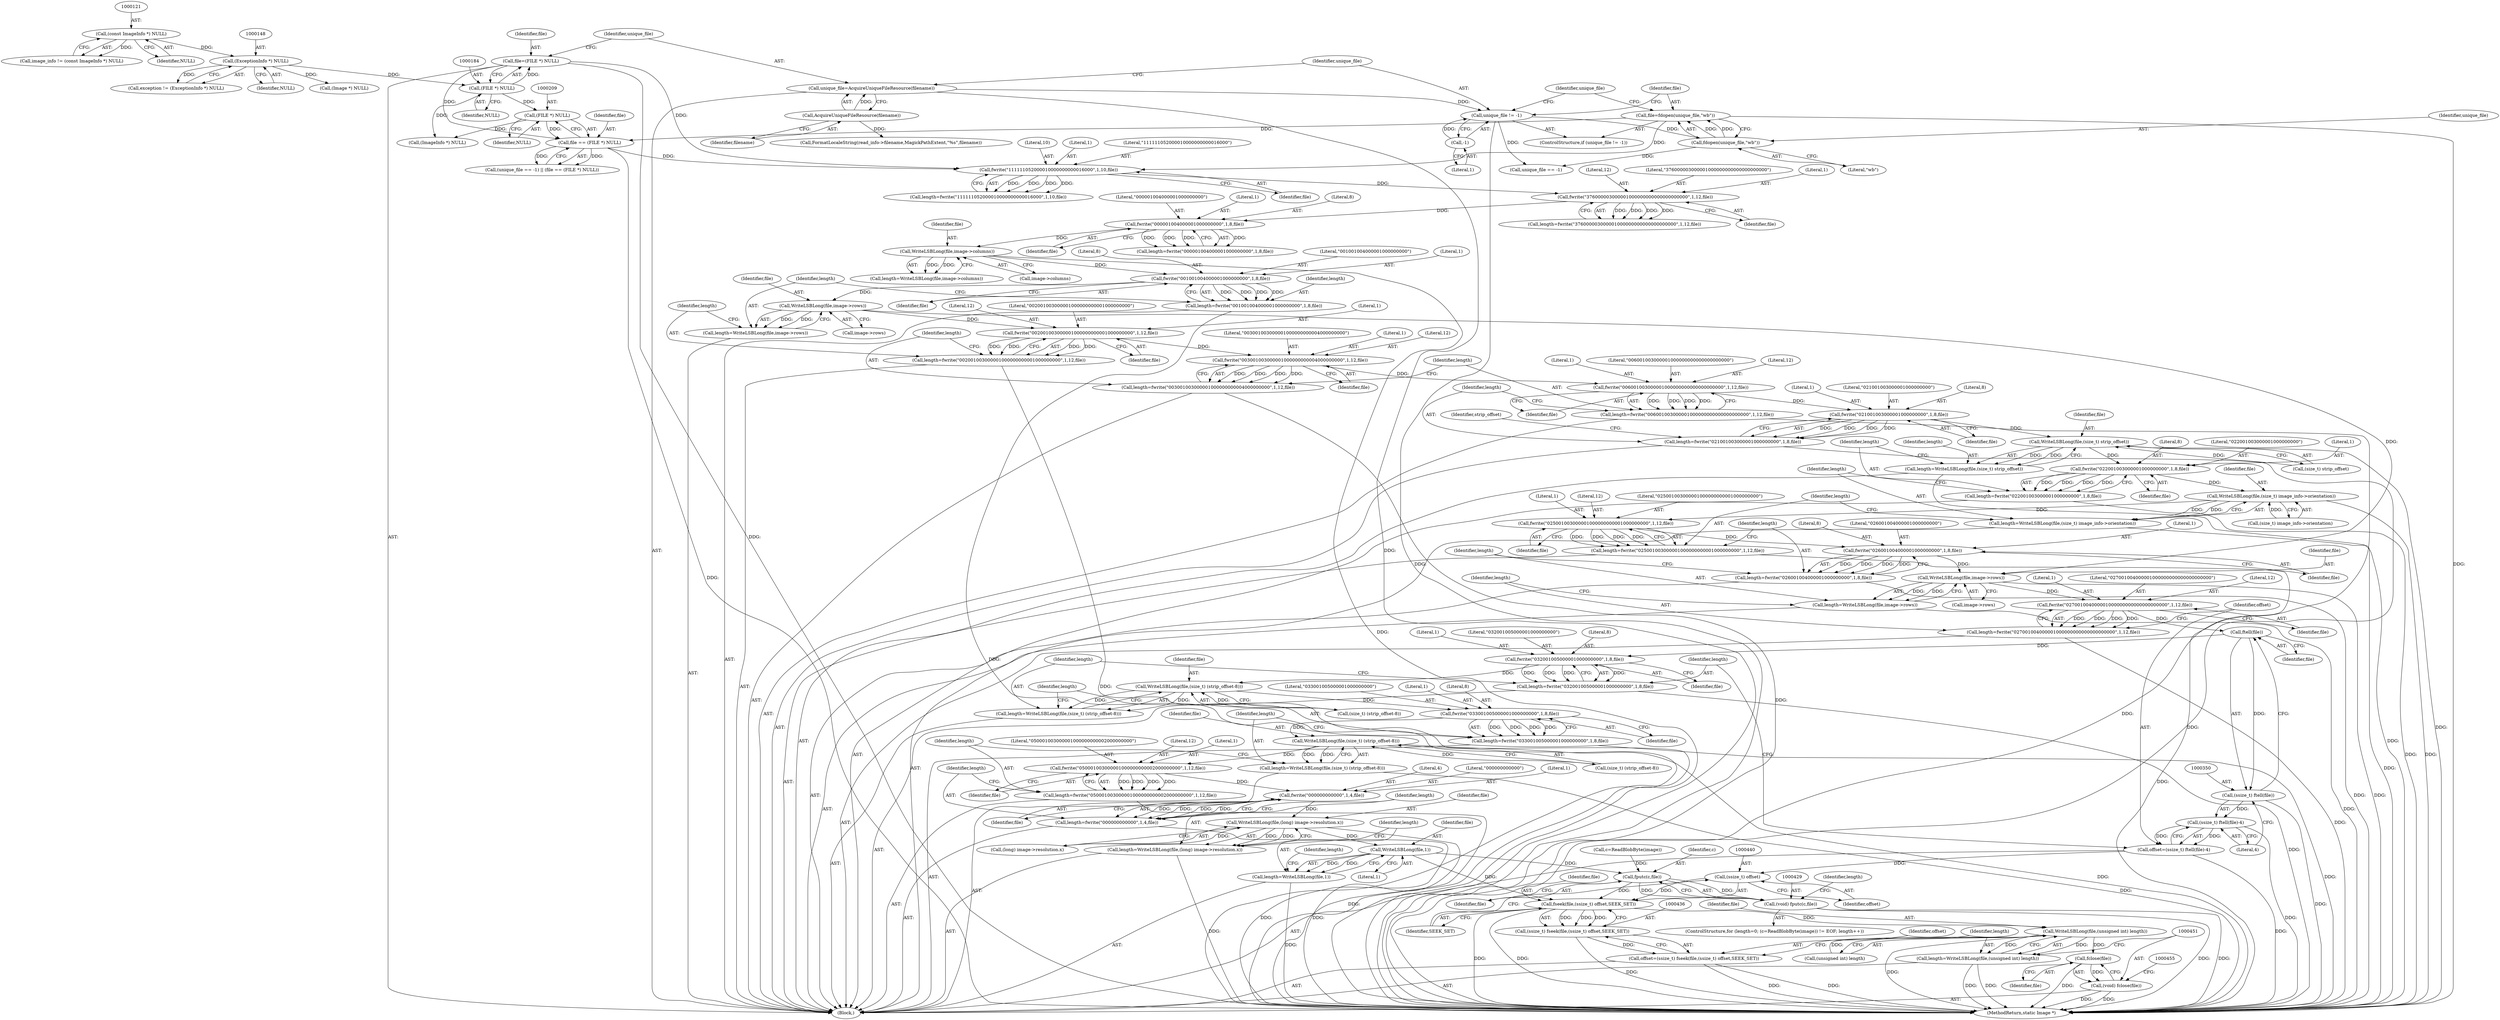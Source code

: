 digraph "0_ImageMagick_4e914bbe371433f0590cefdf3bd5f3a5710069f9@API" {
"1000244" [label="(Call,fwrite(\"\001\001\004\000\001\000\000\000\",1,8,file))"];
"1000237" [label="(Call,WriteLSBLong(file,image->columns))"];
"1000230" [label="(Call,fwrite(\"\000\001\004\000\001\000\000\000\",1,8,file))"];
"1000223" [label="(Call,fwrite(\"\376\000\003\000\001\000\000\000\000\000\000\000\",1,12,file))"];
"1000216" [label="(Call,fwrite(\"\111\111\052\000\010\000\000\000\016\000\",1,10,file))"];
"1000181" [label="(Call,file=(FILE *) NULL)"];
"1000183" [label="(Call,(FILE *) NULL)"];
"1000147" [label="(Call,(ExceptionInfo *) NULL)"];
"1000120" [label="(Call,(const ImageInfo *) NULL)"];
"1000206" [label="(Call,file == (FILE *) NULL)"];
"1000195" [label="(Call,file=fdopen(unique_file,\"wb\"))"];
"1000197" [label="(Call,fdopen(unique_file,\"wb\"))"];
"1000191" [label="(Call,unique_file != -1)"];
"1000186" [label="(Call,unique_file=AcquireUniqueFileResource(filename))"];
"1000188" [label="(Call,AcquireUniqueFileResource(filename))"];
"1000193" [label="(Call,-1)"];
"1000208" [label="(Call,(FILE *) NULL)"];
"1000242" [label="(Call,length=fwrite(\"\001\001\004\000\001\000\000\000\",1,8,file))"];
"1000251" [label="(Call,WriteLSBLong(file,image->rows))"];
"1000249" [label="(Call,length=WriteLSBLong(file,image->rows))"];
"1000258" [label="(Call,fwrite(\"\002\001\003\000\001\000\000\000\001\000\000\000\",1,12,file))"];
"1000256" [label="(Call,length=fwrite(\"\002\001\003\000\001\000\000\000\001\000\000\000\",1,12,file))"];
"1000265" [label="(Call,fwrite(\"\003\001\003\000\001\000\000\000\004\000\000\000\",1,12,file))"];
"1000263" [label="(Call,length=fwrite(\"\003\001\003\000\001\000\000\000\004\000\000\000\",1,12,file))"];
"1000272" [label="(Call,fwrite(\"\006\001\003\000\001\000\000\000\000\000\000\000\",1,12,file))"];
"1000270" [label="(Call,length=fwrite(\"\006\001\003\000\001\000\000\000\000\000\000\000\",1,12,file))"];
"1000279" [label="(Call,fwrite(\"\021\001\003\000\001\000\000\000\",1,8,file))"];
"1000277" [label="(Call,length=fwrite(\"\021\001\003\000\001\000\000\000\",1,8,file))"];
"1000297" [label="(Call,WriteLSBLong(file,(size_t) strip_offset))"];
"1000295" [label="(Call,length=WriteLSBLong(file,(size_t) strip_offset))"];
"1000304" [label="(Call,fwrite(\"\022\001\003\000\001\000\000\000\",1,8,file))"];
"1000302" [label="(Call,length=fwrite(\"\022\001\003\000\001\000\000\000\",1,8,file))"];
"1000311" [label="(Call,WriteLSBLong(file,(size_t) image_info->orientation))"];
"1000309" [label="(Call,length=WriteLSBLong(file,(size_t) image_info->orientation))"];
"1000320" [label="(Call,fwrite(\"\025\001\003\000\001\000\000\000\001\000\000\000\",1,12,file))"];
"1000318" [label="(Call,length=fwrite(\"\025\001\003\000\001\000\000\000\001\000\000\000\",1,12,file))"];
"1000327" [label="(Call,fwrite(\"\026\001\004\000\001\000\000\000\",1,8,file))"];
"1000325" [label="(Call,length=fwrite(\"\026\001\004\000\001\000\000\000\",1,8,file))"];
"1000334" [label="(Call,WriteLSBLong(file,image->rows))"];
"1000332" [label="(Call,length=WriteLSBLong(file,image->rows))"];
"1000341" [label="(Call,fwrite(\"\027\001\004\000\001\000\000\000\000\000\000\000\",1,12,file))"];
"1000339" [label="(Call,length=fwrite(\"\027\001\004\000\001\000\000\000\000\000\000\000\",1,12,file))"];
"1000351" [label="(Call,ftell(file))"];
"1000349" [label="(Call,(ssize_t) ftell(file))"];
"1000348" [label="(Call,(ssize_t) ftell(file)-4)"];
"1000346" [label="(Call,offset=(ssize_t) ftell(file)-4)"];
"1000439" [label="(Call,(ssize_t) offset)"];
"1000437" [label="(Call,fseek(file,(ssize_t) offset,SEEK_SET))"];
"1000435" [label="(Call,(ssize_t) fseek(file,(ssize_t) offset,SEEK_SET))"];
"1000433" [label="(Call,offset=(ssize_t) fseek(file,(ssize_t) offset,SEEK_SET))"];
"1000445" [label="(Call,WriteLSBLong(file,(unsigned int) length))"];
"1000443" [label="(Call,length=WriteLSBLong(file,(unsigned int) length))"];
"1000452" [label="(Call,fclose(file))"];
"1000450" [label="(Call,(void) fclose(file))"];
"1000356" [label="(Call,fwrite(\"\032\001\005\000\001\000\000\000\",1,8,file))"];
"1000354" [label="(Call,length=fwrite(\"\032\001\005\000\001\000\000\000\",1,8,file))"];
"1000363" [label="(Call,WriteLSBLong(file,(size_t) (strip_offset-8)))"];
"1000361" [label="(Call,length=WriteLSBLong(file,(size_t) (strip_offset-8)))"];
"1000372" [label="(Call,fwrite(\"\033\001\005\000\001\000\000\000\",1,8,file))"];
"1000370" [label="(Call,length=fwrite(\"\033\001\005\000\001\000\000\000\",1,8,file))"];
"1000379" [label="(Call,WriteLSBLong(file,(size_t) (strip_offset-8)))"];
"1000377" [label="(Call,length=WriteLSBLong(file,(size_t) (strip_offset-8)))"];
"1000388" [label="(Call,fwrite(\"\050\001\003\000\001\000\000\000\002\000\000\000\",1,12,file))"];
"1000386" [label="(Call,length=fwrite(\"\050\001\003\000\001\000\000\000\002\000\000\000\",1,12,file))"];
"1000395" [label="(Call,fwrite(\"\000\000\000\000\",1,4,file))"];
"1000393" [label="(Call,length=fwrite(\"\000\000\000\000\",1,4,file))"];
"1000402" [label="(Call,WriteLSBLong(file,(long) image->resolution.x))"];
"1000400" [label="(Call,length=WriteLSBLong(file,(long) image->resolution.x))"];
"1000413" [label="(Call,WriteLSBLong(file,1))"];
"1000411" [label="(Call,length=WriteLSBLong(file,1))"];
"1000430" [label="(Call,fputc(c,file))"];
"1000428" [label="(Call,(void) fputc(c,file))"];
"1000231" [label="(Literal,\"\000\001\004\000\001\000\000\000\")"];
"1000242" [label="(Call,length=fwrite(\"\001\001\004\000\001\000\000\000\",1,8,file))"];
"1000226" [label="(Literal,12)"];
"1000232" [label="(Literal,1)"];
"1000339" [label="(Call,length=fwrite(\"\027\001\004\000\001\000\000\000\000\000\000\000\",1,12,file))"];
"1000322" [label="(Literal,1)"];
"1000327" [label="(Call,fwrite(\"\026\001\004\000\001\000\000\000\",1,8,file))"];
"1000342" [label="(Literal,\"\027\001\004\000\001\000\000\000\000\000\000\000\")"];
"1000444" [label="(Identifier,length)"];
"1000450" [label="(Call,(void) fclose(file))"];
"1000434" [label="(Identifier,offset)"];
"1000362" [label="(Identifier,length)"];
"1000191" [label="(Call,unique_file != -1)"];
"1000262" [label="(Identifier,file)"];
"1000319" [label="(Identifier,length)"];
"1000257" [label="(Identifier,length)"];
"1000243" [label="(Identifier,length)"];
"1000331" [label="(Identifier,file)"];
"1000392" [label="(Identifier,file)"];
"1000398" [label="(Literal,4)"];
"1000402" [label="(Call,WriteLSBLong(file,(long) image->resolution.x))"];
"1000298" [label="(Identifier,file)"];
"1000265" [label="(Call,fwrite(\"\003\001\003\000\001\000\000\000\004\000\000\000\",1,12,file))"];
"1000439" [label="(Call,(ssize_t) offset)"];
"1000224" [label="(Literal,\"\376\000\003\000\001\000\000\000\000\000\000\000\")"];
"1000253" [label="(Call,image->rows)"];
"1000270" [label="(Call,length=fwrite(\"\006\001\003\000\001\000\000\000\000\000\000\000\",1,12,file))"];
"1000147" [label="(Call,(ExceptionInfo *) NULL)"];
"1000269" [label="(Identifier,file)"];
"1000318" [label="(Call,length=fwrite(\"\025\001\003\000\001\000\000\000\001\000\000\000\",1,12,file))"];
"1000341" [label="(Call,fwrite(\"\027\001\004\000\001\000\000\000\000\000\000\000\",1,12,file))"];
"1000219" [label="(Literal,10)"];
"1000307" [label="(Literal,8)"];
"1000326" [label="(Identifier,length)"];
"1000336" [label="(Call,image->rows)"];
"1000247" [label="(Literal,8)"];
"1000360" [label="(Identifier,file)"];
"1000282" [label="(Literal,8)"];
"1000361" [label="(Call,length=WriteLSBLong(file,(size_t) (strip_offset-8)))"];
"1000325" [label="(Call,length=fwrite(\"\026\001\004\000\001\000\000\000\",1,8,file))"];
"1000220" [label="(Identifier,file)"];
"1000324" [label="(Identifier,file)"];
"1000379" [label="(Call,WriteLSBLong(file,(size_t) (strip_offset-8)))"];
"1000285" [label="(Identifier,strip_offset)"];
"1000388" [label="(Call,fwrite(\"\050\001\003\000\001\000\000\000\002\000\000\000\",1,12,file))"];
"1000376" [label="(Identifier,file)"];
"1000452" [label="(Call,fclose(file))"];
"1000352" [label="(Identifier,file)"];
"1000442" [label="(Identifier,SEEK_SET)"];
"1000415" [label="(Literal,1)"];
"1000302" [label="(Call,length=fwrite(\"\022\001\003\000\001\000\000\000\",1,8,file))"];
"1000195" [label="(Call,file=fdopen(unique_file,\"wb\"))"];
"1000274" [label="(Literal,1)"];
"1000216" [label="(Call,fwrite(\"\111\111\052\000\010\000\000\000\016\000\",1,10,file))"];
"1000299" [label="(Call,(size_t) strip_offset)"];
"1000309" [label="(Call,length=WriteLSBLong(file,(size_t) image_info->orientation))"];
"1000365" [label="(Call,(size_t) (strip_offset-8))"];
"1000279" [label="(Call,fwrite(\"\021\001\003\000\001\000\000\000\",1,8,file))"];
"1000283" [label="(Identifier,file)"];
"1000438" [label="(Identifier,file)"];
"1000185" [label="(Identifier,NULL)"];
"1000227" [label="(Identifier,file)"];
"1000245" [label="(Literal,\"\001\001\004\000\001\000\000\000\")"];
"1000377" [label="(Call,length=WriteLSBLong(file,(size_t) (strip_offset-8)))"];
"1000181" [label="(Call,file=(FILE *) NULL)"];
"1000399" [label="(Identifier,file)"];
"1000414" [label="(Identifier,file)"];
"1000404" [label="(Call,(long) image->resolution.x)"];
"1000246" [label="(Literal,1)"];
"1000249" [label="(Call,length=WriteLSBLong(file,image->rows))"];
"1000387" [label="(Identifier,length)"];
"1000201" [label="(Call,(unique_file == -1) || (file == (FILE *) NULL))"];
"1000187" [label="(Identifier,unique_file)"];
"1000389" [label="(Literal,\"\050\001\003\000\001\000\000\000\002\000\000\000\")"];
"1000375" [label="(Literal,8)"];
"1000435" [label="(Call,(ssize_t) fseek(file,(ssize_t) offset,SEEK_SET))"];
"1000233" [label="(Literal,8)"];
"1000192" [label="(Identifier,unique_file)"];
"1000244" [label="(Call,fwrite(\"\001\001\004\000\001\000\000\000\",1,8,file))"];
"1000373" [label="(Literal,\"\033\001\005\000\001\000\000\000\")"];
"1000356" [label="(Call,fwrite(\"\032\001\005\000\001\000\000\000\",1,8,file))"];
"1000432" [label="(Identifier,file)"];
"1000106" [label="(Block,)"];
"1000308" [label="(Identifier,file)"];
"1000346" [label="(Call,offset=(ssize_t) ftell(file)-4)"];
"1000276" [label="(Identifier,file)"];
"1000190" [label="(ControlStructure,if (unique_file != -1))"];
"1000261" [label="(Literal,12)"];
"1000202" [label="(Call,unique_file == -1)"];
"1000295" [label="(Call,length=WriteLSBLong(file,(size_t) strip_offset))"];
"1000218" [label="(Literal,1)"];
"1000122" [label="(Identifier,NULL)"];
"1000320" [label="(Call,fwrite(\"\025\001\003\000\001\000\000\000\001\000\000\000\",1,12,file))"];
"1000400" [label="(Call,length=WriteLSBLong(file,(long) image->resolution.x))"];
"1000149" [label="(Identifier,NULL)"];
"1000418" [label="(Identifier,length)"];
"1000210" [label="(Identifier,NULL)"];
"1000182" [label="(Identifier,file)"];
"1000470" [label="(Call,FormatLocaleString(read_info->filename,MagickPathExtent,\"%s\",filename))"];
"1000345" [label="(Identifier,file)"];
"1000335" [label="(Identifier,file)"];
"1000225" [label="(Literal,1)"];
"1000206" [label="(Call,file == (FILE *) NULL)"];
"1000443" [label="(Call,length=WriteLSBLong(file,(unsigned int) length))"];
"1000358" [label="(Literal,1)"];
"1000394" [label="(Identifier,length)"];
"1000372" [label="(Call,fwrite(\"\033\001\005\000\001\000\000\000\",1,8,file))"];
"1000183" [label="(Call,(FILE *) NULL)"];
"1000223" [label="(Call,fwrite(\"\376\000\003\000\001\000\000\000\000\000\000\000\",1,12,file))"];
"1000304" [label="(Call,fwrite(\"\022\001\003\000\001\000\000\000\",1,8,file))"];
"1000266" [label="(Literal,\"\003\001\003\000\001\000\000\000\004\000\000\000\")"];
"1000380" [label="(Identifier,file)"];
"1000263" [label="(Call,length=fwrite(\"\003\001\003\000\001\000\000\000\004\000\000\000\",1,12,file))"];
"1000264" [label="(Identifier,length)"];
"1000281" [label="(Literal,1)"];
"1000329" [label="(Literal,1)"];
"1000278" [label="(Identifier,length)"];
"1000259" [label="(Literal,\"\002\001\003\000\001\000\000\000\001\000\000\000\")"];
"1000332" [label="(Call,length=WriteLSBLong(file,image->rows))"];
"1000411" [label="(Call,length=WriteLSBLong(file,1))"];
"1000340" [label="(Identifier,length)"];
"1000427" [label="(Identifier,length)"];
"1000354" [label="(Call,length=fwrite(\"\032\001\005\000\001\000\000\000\",1,8,file))"];
"1000198" [label="(Identifier,unique_file)"];
"1000447" [label="(Call,(unsigned int) length)"];
"1000311" [label="(Call,WriteLSBLong(file,(size_t) image_info->orientation))"];
"1000214" [label="(Call,length=fwrite(\"\111\111\052\000\010\000\000\000\016\000\",1,10,file))"];
"1000421" [label="(Call,c=ReadBlobByte(image))"];
"1000120" [label="(Call,(const ImageInfo *) NULL)"];
"1000258" [label="(Call,fwrite(\"\002\001\003\000\001\000\000\000\001\000\000\000\",1,12,file))"];
"1000178" [label="(Call,(Image *) NULL)"];
"1000239" [label="(Call,image->columns)"];
"1000186" [label="(Call,unique_file=AcquireUniqueFileResource(filename))"];
"1000305" [label="(Literal,\"\022\001\003\000\001\000\000\000\")"];
"1000401" [label="(Identifier,length)"];
"1000378" [label="(Identifier,length)"];
"1000395" [label="(Call,fwrite(\"\000\000\000\000\",1,4,file))"];
"1000296" [label="(Identifier,length)"];
"1000207" [label="(Identifier,file)"];
"1000260" [label="(Literal,1)"];
"1000197" [label="(Call,fdopen(unique_file,\"wb\"))"];
"1000250" [label="(Identifier,length)"];
"1000273" [label="(Literal,\"\006\001\003\000\001\000\000\000\000\000\000\000\")"];
"1000199" [label="(Literal,\"wb\")"];
"1000348" [label="(Call,(ssize_t) ftell(file)-4)"];
"1000364" [label="(Identifier,file)"];
"1000297" [label="(Call,WriteLSBLong(file,(size_t) strip_offset))"];
"1000351" [label="(Call,ftell(file))"];
"1000437" [label="(Call,fseek(file,(ssize_t) offset,SEEK_SET))"];
"1000267" [label="(Literal,1)"];
"1000357" [label="(Literal,\"\032\001\005\000\001\000\000\000\")"];
"1000393" [label="(Call,length=fwrite(\"\000\000\000\000\",1,4,file))"];
"1000277" [label="(Call,length=fwrite(\"\021\001\003\000\001\000\000\000\",1,8,file))"];
"1000370" [label="(Call,length=fwrite(\"\033\001\005\000\001\000\000\000\",1,8,file))"];
"1000431" [label="(Identifier,c)"];
"1000252" [label="(Identifier,file)"];
"1000323" [label="(Literal,12)"];
"1000347" [label="(Identifier,offset)"];
"1000396" [label="(Literal,\"\000\000\000\000\")"];
"1000374" [label="(Literal,1)"];
"1000446" [label="(Identifier,file)"];
"1000230" [label="(Call,fwrite(\"\000\001\004\000\001\000\000\000\",1,8,file))"];
"1000371" [label="(Identifier,length)"];
"1000234" [label="(Identifier,file)"];
"1000228" [label="(Call,length=fwrite(\"\000\001\004\000\001\000\000\000\",1,8,file))"];
"1000303" [label="(Identifier,length)"];
"1000381" [label="(Call,(size_t) (strip_offset-8))"];
"1000445" [label="(Call,WriteLSBLong(file,(unsigned int) length))"];
"1000312" [label="(Identifier,file)"];
"1000194" [label="(Literal,1)"];
"1000359" [label="(Literal,8)"];
"1000271" [label="(Identifier,length)"];
"1000145" [label="(Call,exception != (ExceptionInfo *) NULL)"];
"1000386" [label="(Call,length=fwrite(\"\050\001\003\000\001\000\000\000\002\000\000\000\",1,12,file))"];
"1000453" [label="(Identifier,file)"];
"1000344" [label="(Literal,12)"];
"1000235" [label="(Call,length=WriteLSBLong(file,image->columns))"];
"1000256" [label="(Call,length=fwrite(\"\002\001\003\000\001\000\000\000\001\000\000\000\",1,12,file))"];
"1000280" [label="(Literal,\"\021\001\003\000\001\000\000\000\")"];
"1000330" [label="(Literal,8)"];
"1000412" [label="(Identifier,length)"];
"1000189" [label="(Identifier,filename)"];
"1000433" [label="(Call,offset=(ssize_t) fseek(file,(ssize_t) offset,SEEK_SET))"];
"1000441" [label="(Identifier,offset)"];
"1000221" [label="(Call,length=fwrite(\"\376\000\003\000\001\000\000\000\000\000\000\000\",1,12,file))"];
"1000306" [label="(Literal,1)"];
"1000313" [label="(Call,(size_t) image_info->orientation)"];
"1000196" [label="(Identifier,file)"];
"1000237" [label="(Call,WriteLSBLong(file,image->columns))"];
"1000272" [label="(Call,fwrite(\"\006\001\003\000\001\000\000\000\000\000\000\000\",1,12,file))"];
"1000527" [label="(MethodReturn,static Image *)"];
"1000391" [label="(Literal,12)"];
"1000217" [label="(Literal,\"\111\111\052\000\010\000\000\000\016\000\")"];
"1000353" [label="(Literal,4)"];
"1000355" [label="(Identifier,length)"];
"1000188" [label="(Call,AcquireUniqueFileResource(filename))"];
"1000333" [label="(Identifier,length)"];
"1000238" [label="(Identifier,file)"];
"1000390" [label="(Literal,1)"];
"1000349" [label="(Call,(ssize_t) ftell(file))"];
"1000416" [label="(ControlStructure,for (length=0; (c=ReadBlobByte(image)) != EOF; length++))"];
"1000248" [label="(Identifier,file)"];
"1000193" [label="(Call,-1)"];
"1000343" [label="(Literal,1)"];
"1000363" [label="(Call,WriteLSBLong(file,(size_t) (strip_offset-8)))"];
"1000208" [label="(Call,(FILE *) NULL)"];
"1000334" [label="(Call,WriteLSBLong(file,image->rows))"];
"1000268" [label="(Literal,12)"];
"1000275" [label="(Literal,12)"];
"1000203" [label="(Identifier,unique_file)"];
"1000251" [label="(Call,WriteLSBLong(file,image->rows))"];
"1000428" [label="(Call,(void) fputc(c,file))"];
"1000397" [label="(Literal,1)"];
"1000328" [label="(Literal,\"\026\001\004\000\001\000\000\000\")"];
"1000403" [label="(Identifier,file)"];
"1000310" [label="(Identifier,length)"];
"1000321" [label="(Literal,\"\025\001\003\000\001\000\000\000\001\000\000\000\")"];
"1000118" [label="(Call,image_info != (const ImageInfo *) NULL)"];
"1000413" [label="(Call,WriteLSBLong(file,1))"];
"1000465" [label="(Call,(ImageInfo *) NULL)"];
"1000430" [label="(Call,fputc(c,file))"];
"1000244" -> "1000242"  [label="AST: "];
"1000244" -> "1000248"  [label="CFG: "];
"1000245" -> "1000244"  [label="AST: "];
"1000246" -> "1000244"  [label="AST: "];
"1000247" -> "1000244"  [label="AST: "];
"1000248" -> "1000244"  [label="AST: "];
"1000242" -> "1000244"  [label="CFG: "];
"1000244" -> "1000242"  [label="DDG: "];
"1000244" -> "1000242"  [label="DDG: "];
"1000244" -> "1000242"  [label="DDG: "];
"1000244" -> "1000242"  [label="DDG: "];
"1000237" -> "1000244"  [label="DDG: "];
"1000244" -> "1000251"  [label="DDG: "];
"1000237" -> "1000235"  [label="AST: "];
"1000237" -> "1000239"  [label="CFG: "];
"1000238" -> "1000237"  [label="AST: "];
"1000239" -> "1000237"  [label="AST: "];
"1000235" -> "1000237"  [label="CFG: "];
"1000237" -> "1000527"  [label="DDG: "];
"1000237" -> "1000235"  [label="DDG: "];
"1000237" -> "1000235"  [label="DDG: "];
"1000230" -> "1000237"  [label="DDG: "];
"1000230" -> "1000228"  [label="AST: "];
"1000230" -> "1000234"  [label="CFG: "];
"1000231" -> "1000230"  [label="AST: "];
"1000232" -> "1000230"  [label="AST: "];
"1000233" -> "1000230"  [label="AST: "];
"1000234" -> "1000230"  [label="AST: "];
"1000228" -> "1000230"  [label="CFG: "];
"1000230" -> "1000228"  [label="DDG: "];
"1000230" -> "1000228"  [label="DDG: "];
"1000230" -> "1000228"  [label="DDG: "];
"1000230" -> "1000228"  [label="DDG: "];
"1000223" -> "1000230"  [label="DDG: "];
"1000223" -> "1000221"  [label="AST: "];
"1000223" -> "1000227"  [label="CFG: "];
"1000224" -> "1000223"  [label="AST: "];
"1000225" -> "1000223"  [label="AST: "];
"1000226" -> "1000223"  [label="AST: "];
"1000227" -> "1000223"  [label="AST: "];
"1000221" -> "1000223"  [label="CFG: "];
"1000223" -> "1000221"  [label="DDG: "];
"1000223" -> "1000221"  [label="DDG: "];
"1000223" -> "1000221"  [label="DDG: "];
"1000223" -> "1000221"  [label="DDG: "];
"1000216" -> "1000223"  [label="DDG: "];
"1000216" -> "1000214"  [label="AST: "];
"1000216" -> "1000220"  [label="CFG: "];
"1000217" -> "1000216"  [label="AST: "];
"1000218" -> "1000216"  [label="AST: "];
"1000219" -> "1000216"  [label="AST: "];
"1000220" -> "1000216"  [label="AST: "];
"1000214" -> "1000216"  [label="CFG: "];
"1000216" -> "1000214"  [label="DDG: "];
"1000216" -> "1000214"  [label="DDG: "];
"1000216" -> "1000214"  [label="DDG: "];
"1000216" -> "1000214"  [label="DDG: "];
"1000181" -> "1000216"  [label="DDG: "];
"1000206" -> "1000216"  [label="DDG: "];
"1000195" -> "1000216"  [label="DDG: "];
"1000181" -> "1000106"  [label="AST: "];
"1000181" -> "1000183"  [label="CFG: "];
"1000182" -> "1000181"  [label="AST: "];
"1000183" -> "1000181"  [label="AST: "];
"1000187" -> "1000181"  [label="CFG: "];
"1000181" -> "1000527"  [label="DDG: "];
"1000183" -> "1000181"  [label="DDG: "];
"1000181" -> "1000206"  [label="DDG: "];
"1000183" -> "1000185"  [label="CFG: "];
"1000184" -> "1000183"  [label="AST: "];
"1000185" -> "1000183"  [label="AST: "];
"1000147" -> "1000183"  [label="DDG: "];
"1000183" -> "1000208"  [label="DDG: "];
"1000183" -> "1000465"  [label="DDG: "];
"1000147" -> "1000145"  [label="AST: "];
"1000147" -> "1000149"  [label="CFG: "];
"1000148" -> "1000147"  [label="AST: "];
"1000149" -> "1000147"  [label="AST: "];
"1000145" -> "1000147"  [label="CFG: "];
"1000147" -> "1000145"  [label="DDG: "];
"1000120" -> "1000147"  [label="DDG: "];
"1000147" -> "1000178"  [label="DDG: "];
"1000120" -> "1000118"  [label="AST: "];
"1000120" -> "1000122"  [label="CFG: "];
"1000121" -> "1000120"  [label="AST: "];
"1000122" -> "1000120"  [label="AST: "];
"1000118" -> "1000120"  [label="CFG: "];
"1000120" -> "1000118"  [label="DDG: "];
"1000206" -> "1000201"  [label="AST: "];
"1000206" -> "1000208"  [label="CFG: "];
"1000207" -> "1000206"  [label="AST: "];
"1000208" -> "1000206"  [label="AST: "];
"1000201" -> "1000206"  [label="CFG: "];
"1000206" -> "1000527"  [label="DDG: "];
"1000206" -> "1000201"  [label="DDG: "];
"1000206" -> "1000201"  [label="DDG: "];
"1000195" -> "1000206"  [label="DDG: "];
"1000208" -> "1000206"  [label="DDG: "];
"1000195" -> "1000190"  [label="AST: "];
"1000195" -> "1000197"  [label="CFG: "];
"1000196" -> "1000195"  [label="AST: "];
"1000197" -> "1000195"  [label="AST: "];
"1000203" -> "1000195"  [label="CFG: "];
"1000195" -> "1000527"  [label="DDG: "];
"1000197" -> "1000195"  [label="DDG: "];
"1000197" -> "1000195"  [label="DDG: "];
"1000197" -> "1000199"  [label="CFG: "];
"1000198" -> "1000197"  [label="AST: "];
"1000199" -> "1000197"  [label="AST: "];
"1000191" -> "1000197"  [label="DDG: "];
"1000197" -> "1000202"  [label="DDG: "];
"1000191" -> "1000190"  [label="AST: "];
"1000191" -> "1000193"  [label="CFG: "];
"1000192" -> "1000191"  [label="AST: "];
"1000193" -> "1000191"  [label="AST: "];
"1000196" -> "1000191"  [label="CFG: "];
"1000203" -> "1000191"  [label="CFG: "];
"1000191" -> "1000527"  [label="DDG: "];
"1000186" -> "1000191"  [label="DDG: "];
"1000193" -> "1000191"  [label="DDG: "];
"1000191" -> "1000202"  [label="DDG: "];
"1000186" -> "1000106"  [label="AST: "];
"1000186" -> "1000188"  [label="CFG: "];
"1000187" -> "1000186"  [label="AST: "];
"1000188" -> "1000186"  [label="AST: "];
"1000192" -> "1000186"  [label="CFG: "];
"1000186" -> "1000527"  [label="DDG: "];
"1000188" -> "1000186"  [label="DDG: "];
"1000188" -> "1000189"  [label="CFG: "];
"1000189" -> "1000188"  [label="AST: "];
"1000188" -> "1000470"  [label="DDG: "];
"1000193" -> "1000194"  [label="CFG: "];
"1000194" -> "1000193"  [label="AST: "];
"1000208" -> "1000210"  [label="CFG: "];
"1000209" -> "1000208"  [label="AST: "];
"1000210" -> "1000208"  [label="AST: "];
"1000208" -> "1000465"  [label="DDG: "];
"1000242" -> "1000106"  [label="AST: "];
"1000243" -> "1000242"  [label="AST: "];
"1000250" -> "1000242"  [label="CFG: "];
"1000242" -> "1000527"  [label="DDG: "];
"1000251" -> "1000249"  [label="AST: "];
"1000251" -> "1000253"  [label="CFG: "];
"1000252" -> "1000251"  [label="AST: "];
"1000253" -> "1000251"  [label="AST: "];
"1000249" -> "1000251"  [label="CFG: "];
"1000251" -> "1000249"  [label="DDG: "];
"1000251" -> "1000249"  [label="DDG: "];
"1000251" -> "1000258"  [label="DDG: "];
"1000251" -> "1000334"  [label="DDG: "];
"1000249" -> "1000106"  [label="AST: "];
"1000250" -> "1000249"  [label="AST: "];
"1000257" -> "1000249"  [label="CFG: "];
"1000258" -> "1000256"  [label="AST: "];
"1000258" -> "1000262"  [label="CFG: "];
"1000259" -> "1000258"  [label="AST: "];
"1000260" -> "1000258"  [label="AST: "];
"1000261" -> "1000258"  [label="AST: "];
"1000262" -> "1000258"  [label="AST: "];
"1000256" -> "1000258"  [label="CFG: "];
"1000258" -> "1000256"  [label="DDG: "];
"1000258" -> "1000256"  [label="DDG: "];
"1000258" -> "1000256"  [label="DDG: "];
"1000258" -> "1000256"  [label="DDG: "];
"1000258" -> "1000265"  [label="DDG: "];
"1000256" -> "1000106"  [label="AST: "];
"1000257" -> "1000256"  [label="AST: "];
"1000264" -> "1000256"  [label="CFG: "];
"1000256" -> "1000527"  [label="DDG: "];
"1000265" -> "1000263"  [label="AST: "];
"1000265" -> "1000269"  [label="CFG: "];
"1000266" -> "1000265"  [label="AST: "];
"1000267" -> "1000265"  [label="AST: "];
"1000268" -> "1000265"  [label="AST: "];
"1000269" -> "1000265"  [label="AST: "];
"1000263" -> "1000265"  [label="CFG: "];
"1000265" -> "1000263"  [label="DDG: "];
"1000265" -> "1000263"  [label="DDG: "];
"1000265" -> "1000263"  [label="DDG: "];
"1000265" -> "1000263"  [label="DDG: "];
"1000265" -> "1000272"  [label="DDG: "];
"1000263" -> "1000106"  [label="AST: "];
"1000264" -> "1000263"  [label="AST: "];
"1000271" -> "1000263"  [label="CFG: "];
"1000263" -> "1000527"  [label="DDG: "];
"1000272" -> "1000270"  [label="AST: "];
"1000272" -> "1000276"  [label="CFG: "];
"1000273" -> "1000272"  [label="AST: "];
"1000274" -> "1000272"  [label="AST: "];
"1000275" -> "1000272"  [label="AST: "];
"1000276" -> "1000272"  [label="AST: "];
"1000270" -> "1000272"  [label="CFG: "];
"1000272" -> "1000270"  [label="DDG: "];
"1000272" -> "1000270"  [label="DDG: "];
"1000272" -> "1000270"  [label="DDG: "];
"1000272" -> "1000270"  [label="DDG: "];
"1000272" -> "1000279"  [label="DDG: "];
"1000270" -> "1000106"  [label="AST: "];
"1000271" -> "1000270"  [label="AST: "];
"1000278" -> "1000270"  [label="CFG: "];
"1000270" -> "1000527"  [label="DDG: "];
"1000279" -> "1000277"  [label="AST: "];
"1000279" -> "1000283"  [label="CFG: "];
"1000280" -> "1000279"  [label="AST: "];
"1000281" -> "1000279"  [label="AST: "];
"1000282" -> "1000279"  [label="AST: "];
"1000283" -> "1000279"  [label="AST: "];
"1000277" -> "1000279"  [label="CFG: "];
"1000279" -> "1000277"  [label="DDG: "];
"1000279" -> "1000277"  [label="DDG: "];
"1000279" -> "1000277"  [label="DDG: "];
"1000279" -> "1000277"  [label="DDG: "];
"1000279" -> "1000297"  [label="DDG: "];
"1000277" -> "1000106"  [label="AST: "];
"1000278" -> "1000277"  [label="AST: "];
"1000285" -> "1000277"  [label="CFG: "];
"1000277" -> "1000527"  [label="DDG: "];
"1000297" -> "1000295"  [label="AST: "];
"1000297" -> "1000299"  [label="CFG: "];
"1000298" -> "1000297"  [label="AST: "];
"1000299" -> "1000297"  [label="AST: "];
"1000295" -> "1000297"  [label="CFG: "];
"1000297" -> "1000527"  [label="DDG: "];
"1000297" -> "1000295"  [label="DDG: "];
"1000297" -> "1000295"  [label="DDG: "];
"1000299" -> "1000297"  [label="DDG: "];
"1000297" -> "1000304"  [label="DDG: "];
"1000295" -> "1000106"  [label="AST: "];
"1000296" -> "1000295"  [label="AST: "];
"1000303" -> "1000295"  [label="CFG: "];
"1000295" -> "1000527"  [label="DDG: "];
"1000304" -> "1000302"  [label="AST: "];
"1000304" -> "1000308"  [label="CFG: "];
"1000305" -> "1000304"  [label="AST: "];
"1000306" -> "1000304"  [label="AST: "];
"1000307" -> "1000304"  [label="AST: "];
"1000308" -> "1000304"  [label="AST: "];
"1000302" -> "1000304"  [label="CFG: "];
"1000304" -> "1000302"  [label="DDG: "];
"1000304" -> "1000302"  [label="DDG: "];
"1000304" -> "1000302"  [label="DDG: "];
"1000304" -> "1000302"  [label="DDG: "];
"1000304" -> "1000311"  [label="DDG: "];
"1000302" -> "1000106"  [label="AST: "];
"1000303" -> "1000302"  [label="AST: "];
"1000310" -> "1000302"  [label="CFG: "];
"1000302" -> "1000527"  [label="DDG: "];
"1000311" -> "1000309"  [label="AST: "];
"1000311" -> "1000313"  [label="CFG: "];
"1000312" -> "1000311"  [label="AST: "];
"1000313" -> "1000311"  [label="AST: "];
"1000309" -> "1000311"  [label="CFG: "];
"1000311" -> "1000527"  [label="DDG: "];
"1000311" -> "1000309"  [label="DDG: "];
"1000311" -> "1000309"  [label="DDG: "];
"1000313" -> "1000311"  [label="DDG: "];
"1000311" -> "1000320"  [label="DDG: "];
"1000309" -> "1000106"  [label="AST: "];
"1000310" -> "1000309"  [label="AST: "];
"1000319" -> "1000309"  [label="CFG: "];
"1000309" -> "1000527"  [label="DDG: "];
"1000320" -> "1000318"  [label="AST: "];
"1000320" -> "1000324"  [label="CFG: "];
"1000321" -> "1000320"  [label="AST: "];
"1000322" -> "1000320"  [label="AST: "];
"1000323" -> "1000320"  [label="AST: "];
"1000324" -> "1000320"  [label="AST: "];
"1000318" -> "1000320"  [label="CFG: "];
"1000320" -> "1000318"  [label="DDG: "];
"1000320" -> "1000318"  [label="DDG: "];
"1000320" -> "1000318"  [label="DDG: "];
"1000320" -> "1000318"  [label="DDG: "];
"1000320" -> "1000327"  [label="DDG: "];
"1000318" -> "1000106"  [label="AST: "];
"1000319" -> "1000318"  [label="AST: "];
"1000326" -> "1000318"  [label="CFG: "];
"1000318" -> "1000527"  [label="DDG: "];
"1000327" -> "1000325"  [label="AST: "];
"1000327" -> "1000331"  [label="CFG: "];
"1000328" -> "1000327"  [label="AST: "];
"1000329" -> "1000327"  [label="AST: "];
"1000330" -> "1000327"  [label="AST: "];
"1000331" -> "1000327"  [label="AST: "];
"1000325" -> "1000327"  [label="CFG: "];
"1000327" -> "1000325"  [label="DDG: "];
"1000327" -> "1000325"  [label="DDG: "];
"1000327" -> "1000325"  [label="DDG: "];
"1000327" -> "1000325"  [label="DDG: "];
"1000327" -> "1000334"  [label="DDG: "];
"1000325" -> "1000106"  [label="AST: "];
"1000326" -> "1000325"  [label="AST: "];
"1000333" -> "1000325"  [label="CFG: "];
"1000325" -> "1000527"  [label="DDG: "];
"1000334" -> "1000332"  [label="AST: "];
"1000334" -> "1000336"  [label="CFG: "];
"1000335" -> "1000334"  [label="AST: "];
"1000336" -> "1000334"  [label="AST: "];
"1000332" -> "1000334"  [label="CFG: "];
"1000334" -> "1000527"  [label="DDG: "];
"1000334" -> "1000332"  [label="DDG: "];
"1000334" -> "1000332"  [label="DDG: "];
"1000334" -> "1000341"  [label="DDG: "];
"1000332" -> "1000106"  [label="AST: "];
"1000333" -> "1000332"  [label="AST: "];
"1000340" -> "1000332"  [label="CFG: "];
"1000332" -> "1000527"  [label="DDG: "];
"1000341" -> "1000339"  [label="AST: "];
"1000341" -> "1000345"  [label="CFG: "];
"1000342" -> "1000341"  [label="AST: "];
"1000343" -> "1000341"  [label="AST: "];
"1000344" -> "1000341"  [label="AST: "];
"1000345" -> "1000341"  [label="AST: "];
"1000339" -> "1000341"  [label="CFG: "];
"1000341" -> "1000339"  [label="DDG: "];
"1000341" -> "1000339"  [label="DDG: "];
"1000341" -> "1000339"  [label="DDG: "];
"1000341" -> "1000339"  [label="DDG: "];
"1000341" -> "1000351"  [label="DDG: "];
"1000339" -> "1000106"  [label="AST: "];
"1000340" -> "1000339"  [label="AST: "];
"1000347" -> "1000339"  [label="CFG: "];
"1000339" -> "1000527"  [label="DDG: "];
"1000351" -> "1000349"  [label="AST: "];
"1000351" -> "1000352"  [label="CFG: "];
"1000352" -> "1000351"  [label="AST: "];
"1000349" -> "1000351"  [label="CFG: "];
"1000351" -> "1000349"  [label="DDG: "];
"1000351" -> "1000356"  [label="DDG: "];
"1000349" -> "1000348"  [label="AST: "];
"1000350" -> "1000349"  [label="AST: "];
"1000353" -> "1000349"  [label="CFG: "];
"1000349" -> "1000527"  [label="DDG: "];
"1000349" -> "1000348"  [label="DDG: "];
"1000348" -> "1000346"  [label="AST: "];
"1000348" -> "1000353"  [label="CFG: "];
"1000353" -> "1000348"  [label="AST: "];
"1000346" -> "1000348"  [label="CFG: "];
"1000348" -> "1000527"  [label="DDG: "];
"1000348" -> "1000346"  [label="DDG: "];
"1000348" -> "1000346"  [label="DDG: "];
"1000346" -> "1000106"  [label="AST: "];
"1000347" -> "1000346"  [label="AST: "];
"1000355" -> "1000346"  [label="CFG: "];
"1000346" -> "1000527"  [label="DDG: "];
"1000346" -> "1000439"  [label="DDG: "];
"1000439" -> "1000437"  [label="AST: "];
"1000439" -> "1000441"  [label="CFG: "];
"1000440" -> "1000439"  [label="AST: "];
"1000441" -> "1000439"  [label="AST: "];
"1000442" -> "1000439"  [label="CFG: "];
"1000439" -> "1000437"  [label="DDG: "];
"1000437" -> "1000435"  [label="AST: "];
"1000437" -> "1000442"  [label="CFG: "];
"1000438" -> "1000437"  [label="AST: "];
"1000442" -> "1000437"  [label="AST: "];
"1000435" -> "1000437"  [label="CFG: "];
"1000437" -> "1000527"  [label="DDG: "];
"1000437" -> "1000527"  [label="DDG: "];
"1000437" -> "1000435"  [label="DDG: "];
"1000437" -> "1000435"  [label="DDG: "];
"1000437" -> "1000435"  [label="DDG: "];
"1000413" -> "1000437"  [label="DDG: "];
"1000430" -> "1000437"  [label="DDG: "];
"1000437" -> "1000445"  [label="DDG: "];
"1000435" -> "1000433"  [label="AST: "];
"1000436" -> "1000435"  [label="AST: "];
"1000433" -> "1000435"  [label="CFG: "];
"1000435" -> "1000527"  [label="DDG: "];
"1000435" -> "1000433"  [label="DDG: "];
"1000433" -> "1000106"  [label="AST: "];
"1000434" -> "1000433"  [label="AST: "];
"1000444" -> "1000433"  [label="CFG: "];
"1000433" -> "1000527"  [label="DDG: "];
"1000433" -> "1000527"  [label="DDG: "];
"1000445" -> "1000443"  [label="AST: "];
"1000445" -> "1000447"  [label="CFG: "];
"1000446" -> "1000445"  [label="AST: "];
"1000447" -> "1000445"  [label="AST: "];
"1000443" -> "1000445"  [label="CFG: "];
"1000445" -> "1000527"  [label="DDG: "];
"1000445" -> "1000443"  [label="DDG: "];
"1000445" -> "1000443"  [label="DDG: "];
"1000447" -> "1000445"  [label="DDG: "];
"1000445" -> "1000452"  [label="DDG: "];
"1000443" -> "1000106"  [label="AST: "];
"1000444" -> "1000443"  [label="AST: "];
"1000451" -> "1000443"  [label="CFG: "];
"1000443" -> "1000527"  [label="DDG: "];
"1000443" -> "1000527"  [label="DDG: "];
"1000452" -> "1000450"  [label="AST: "];
"1000452" -> "1000453"  [label="CFG: "];
"1000453" -> "1000452"  [label="AST: "];
"1000450" -> "1000452"  [label="CFG: "];
"1000452" -> "1000527"  [label="DDG: "];
"1000452" -> "1000450"  [label="DDG: "];
"1000450" -> "1000106"  [label="AST: "];
"1000451" -> "1000450"  [label="AST: "];
"1000455" -> "1000450"  [label="CFG: "];
"1000450" -> "1000527"  [label="DDG: "];
"1000450" -> "1000527"  [label="DDG: "];
"1000356" -> "1000354"  [label="AST: "];
"1000356" -> "1000360"  [label="CFG: "];
"1000357" -> "1000356"  [label="AST: "];
"1000358" -> "1000356"  [label="AST: "];
"1000359" -> "1000356"  [label="AST: "];
"1000360" -> "1000356"  [label="AST: "];
"1000354" -> "1000356"  [label="CFG: "];
"1000356" -> "1000354"  [label="DDG: "];
"1000356" -> "1000354"  [label="DDG: "];
"1000356" -> "1000354"  [label="DDG: "];
"1000356" -> "1000354"  [label="DDG: "];
"1000356" -> "1000363"  [label="DDG: "];
"1000354" -> "1000106"  [label="AST: "];
"1000355" -> "1000354"  [label="AST: "];
"1000362" -> "1000354"  [label="CFG: "];
"1000354" -> "1000527"  [label="DDG: "];
"1000363" -> "1000361"  [label="AST: "];
"1000363" -> "1000365"  [label="CFG: "];
"1000364" -> "1000363"  [label="AST: "];
"1000365" -> "1000363"  [label="AST: "];
"1000361" -> "1000363"  [label="CFG: "];
"1000363" -> "1000361"  [label="DDG: "];
"1000363" -> "1000361"  [label="DDG: "];
"1000365" -> "1000363"  [label="DDG: "];
"1000363" -> "1000372"  [label="DDG: "];
"1000361" -> "1000106"  [label="AST: "];
"1000362" -> "1000361"  [label="AST: "];
"1000371" -> "1000361"  [label="CFG: "];
"1000372" -> "1000370"  [label="AST: "];
"1000372" -> "1000376"  [label="CFG: "];
"1000373" -> "1000372"  [label="AST: "];
"1000374" -> "1000372"  [label="AST: "];
"1000375" -> "1000372"  [label="AST: "];
"1000376" -> "1000372"  [label="AST: "];
"1000370" -> "1000372"  [label="CFG: "];
"1000372" -> "1000370"  [label="DDG: "];
"1000372" -> "1000370"  [label="DDG: "];
"1000372" -> "1000370"  [label="DDG: "];
"1000372" -> "1000370"  [label="DDG: "];
"1000372" -> "1000379"  [label="DDG: "];
"1000370" -> "1000106"  [label="AST: "];
"1000371" -> "1000370"  [label="AST: "];
"1000378" -> "1000370"  [label="CFG: "];
"1000370" -> "1000527"  [label="DDG: "];
"1000379" -> "1000377"  [label="AST: "];
"1000379" -> "1000381"  [label="CFG: "];
"1000380" -> "1000379"  [label="AST: "];
"1000381" -> "1000379"  [label="AST: "];
"1000377" -> "1000379"  [label="CFG: "];
"1000379" -> "1000527"  [label="DDG: "];
"1000379" -> "1000377"  [label="DDG: "];
"1000379" -> "1000377"  [label="DDG: "];
"1000381" -> "1000379"  [label="DDG: "];
"1000379" -> "1000388"  [label="DDG: "];
"1000377" -> "1000106"  [label="AST: "];
"1000378" -> "1000377"  [label="AST: "];
"1000387" -> "1000377"  [label="CFG: "];
"1000377" -> "1000527"  [label="DDG: "];
"1000388" -> "1000386"  [label="AST: "];
"1000388" -> "1000392"  [label="CFG: "];
"1000389" -> "1000388"  [label="AST: "];
"1000390" -> "1000388"  [label="AST: "];
"1000391" -> "1000388"  [label="AST: "];
"1000392" -> "1000388"  [label="AST: "];
"1000386" -> "1000388"  [label="CFG: "];
"1000388" -> "1000386"  [label="DDG: "];
"1000388" -> "1000386"  [label="DDG: "];
"1000388" -> "1000386"  [label="DDG: "];
"1000388" -> "1000386"  [label="DDG: "];
"1000388" -> "1000395"  [label="DDG: "];
"1000386" -> "1000106"  [label="AST: "];
"1000387" -> "1000386"  [label="AST: "];
"1000394" -> "1000386"  [label="CFG: "];
"1000386" -> "1000527"  [label="DDG: "];
"1000395" -> "1000393"  [label="AST: "];
"1000395" -> "1000399"  [label="CFG: "];
"1000396" -> "1000395"  [label="AST: "];
"1000397" -> "1000395"  [label="AST: "];
"1000398" -> "1000395"  [label="AST: "];
"1000399" -> "1000395"  [label="AST: "];
"1000393" -> "1000395"  [label="CFG: "];
"1000395" -> "1000393"  [label="DDG: "];
"1000395" -> "1000393"  [label="DDG: "];
"1000395" -> "1000393"  [label="DDG: "];
"1000395" -> "1000393"  [label="DDG: "];
"1000395" -> "1000402"  [label="DDG: "];
"1000393" -> "1000106"  [label="AST: "];
"1000394" -> "1000393"  [label="AST: "];
"1000401" -> "1000393"  [label="CFG: "];
"1000393" -> "1000527"  [label="DDG: "];
"1000402" -> "1000400"  [label="AST: "];
"1000402" -> "1000404"  [label="CFG: "];
"1000403" -> "1000402"  [label="AST: "];
"1000404" -> "1000402"  [label="AST: "];
"1000400" -> "1000402"  [label="CFG: "];
"1000402" -> "1000527"  [label="DDG: "];
"1000402" -> "1000400"  [label="DDG: "];
"1000402" -> "1000400"  [label="DDG: "];
"1000404" -> "1000402"  [label="DDG: "];
"1000402" -> "1000413"  [label="DDG: "];
"1000400" -> "1000106"  [label="AST: "];
"1000401" -> "1000400"  [label="AST: "];
"1000412" -> "1000400"  [label="CFG: "];
"1000400" -> "1000527"  [label="DDG: "];
"1000413" -> "1000411"  [label="AST: "];
"1000413" -> "1000415"  [label="CFG: "];
"1000414" -> "1000413"  [label="AST: "];
"1000415" -> "1000413"  [label="AST: "];
"1000411" -> "1000413"  [label="CFG: "];
"1000413" -> "1000411"  [label="DDG: "];
"1000413" -> "1000411"  [label="DDG: "];
"1000413" -> "1000430"  [label="DDG: "];
"1000411" -> "1000106"  [label="AST: "];
"1000412" -> "1000411"  [label="AST: "];
"1000418" -> "1000411"  [label="CFG: "];
"1000411" -> "1000527"  [label="DDG: "];
"1000430" -> "1000428"  [label="AST: "];
"1000430" -> "1000432"  [label="CFG: "];
"1000431" -> "1000430"  [label="AST: "];
"1000432" -> "1000430"  [label="AST: "];
"1000428" -> "1000430"  [label="CFG: "];
"1000430" -> "1000428"  [label="DDG: "];
"1000430" -> "1000428"  [label="DDG: "];
"1000421" -> "1000430"  [label="DDG: "];
"1000428" -> "1000416"  [label="AST: "];
"1000429" -> "1000428"  [label="AST: "];
"1000427" -> "1000428"  [label="CFG: "];
"1000428" -> "1000527"  [label="DDG: "];
"1000428" -> "1000527"  [label="DDG: "];
}
